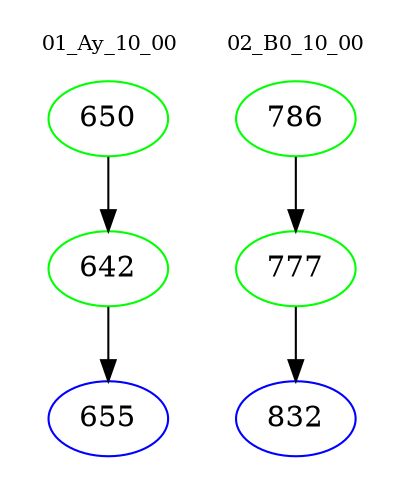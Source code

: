 digraph{
subgraph cluster_0 {
color = white
label = "01_Ay_10_00";
fontsize=10;
T0_650 [label="650", color="green"]
T0_650 -> T0_642 [color="black"]
T0_642 [label="642", color="green"]
T0_642 -> T0_655 [color="black"]
T0_655 [label="655", color="blue"]
}
subgraph cluster_1 {
color = white
label = "02_B0_10_00";
fontsize=10;
T1_786 [label="786", color="green"]
T1_786 -> T1_777 [color="black"]
T1_777 [label="777", color="green"]
T1_777 -> T1_832 [color="black"]
T1_832 [label="832", color="blue"]
}
}
